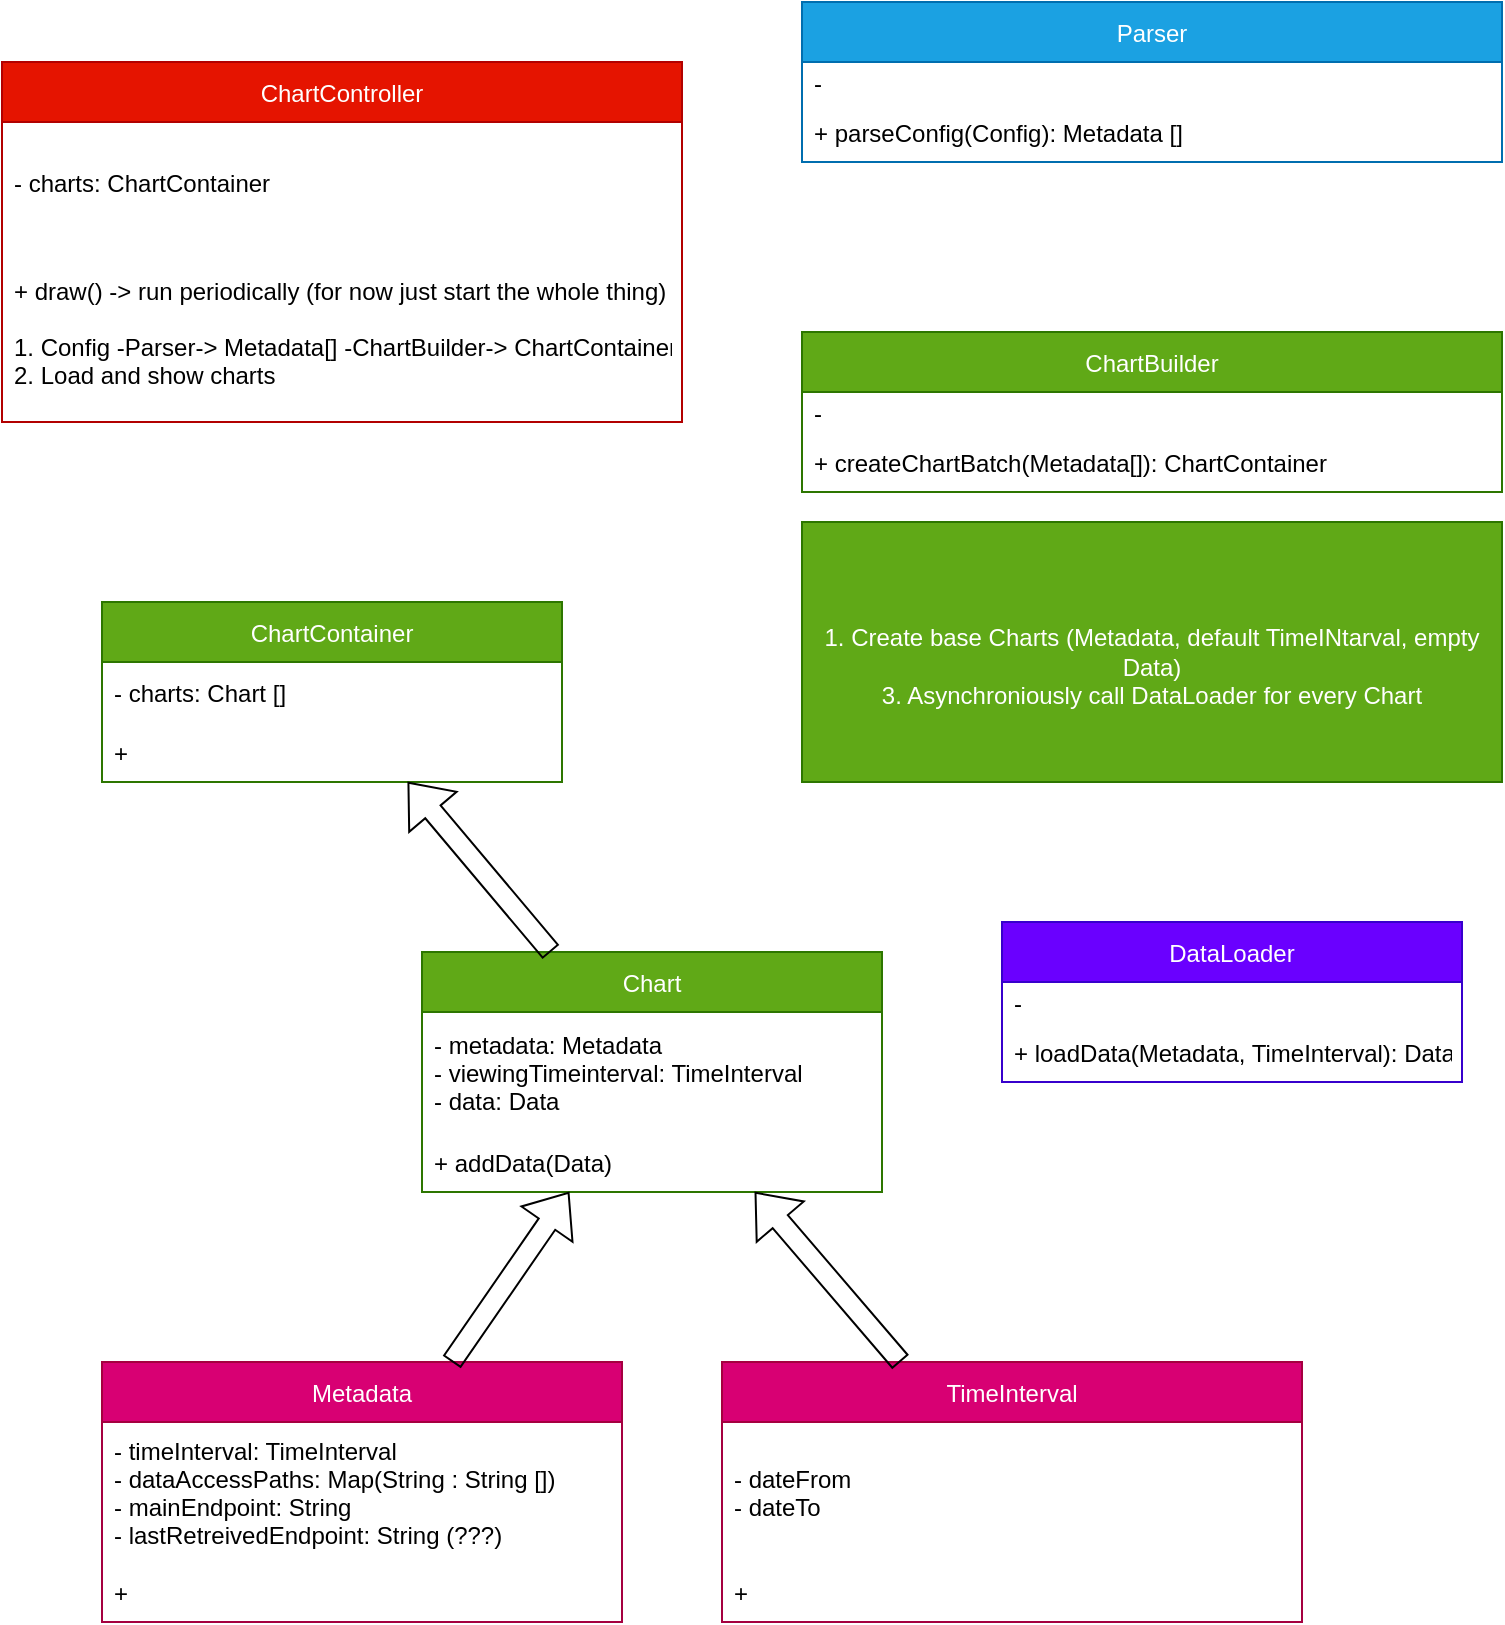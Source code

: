 <mxfile version="17.4.0" type="device"><diagram id="UVMLZQw68Ni31b9QY2kD" name="Page-1"><mxGraphModel dx="1673" dy="934" grid="1" gridSize="10" guides="1" tooltips="1" connect="1" arrows="1" fold="1" page="1" pageScale="1" pageWidth="827" pageHeight="1169" math="0" shadow="0"><root><mxCell id="0"/><mxCell id="1" parent="0"/><mxCell id="53i2hkdrOgrcJ6EBAOGK-2" value="Chart" style="swimlane;fontStyle=0;childLayout=stackLayout;horizontal=1;startSize=30;horizontalStack=0;resizeParent=1;resizeParentMax=0;resizeLast=0;collapsible=1;marginBottom=0;fillColor=#60a917;fontColor=#ffffff;strokeColor=#2D7600;" vertex="1" parent="1"><mxGeometry x="250" y="585" width="230" height="120" as="geometry"/></mxCell><mxCell id="53i2hkdrOgrcJ6EBAOGK-3" value="- metadata: Metadata&#10;- viewingTimeinterval: TimeInterval&#10;- data: Data" style="text;strokeColor=none;fillColor=none;align=left;verticalAlign=middle;spacingLeft=4;spacingRight=4;overflow=hidden;points=[[0,0.5],[1,0.5]];portConstraint=eastwest;rotatable=0;" vertex="1" parent="53i2hkdrOgrcJ6EBAOGK-2"><mxGeometry y="30" width="230" height="60" as="geometry"/></mxCell><mxCell id="53i2hkdrOgrcJ6EBAOGK-5" value="+ addData(Data)" style="text;strokeColor=none;fillColor=none;align=left;verticalAlign=middle;spacingLeft=4;spacingRight=4;overflow=hidden;points=[[0,0.5],[1,0.5]];portConstraint=eastwest;rotatable=0;" vertex="1" parent="53i2hkdrOgrcJ6EBAOGK-2"><mxGeometry y="90" width="230" height="30" as="geometry"/></mxCell><mxCell id="53i2hkdrOgrcJ6EBAOGK-6" value="TimeInterval" style="swimlane;fontStyle=0;childLayout=stackLayout;horizontal=1;startSize=30;horizontalStack=0;resizeParent=1;resizeParentMax=0;resizeLast=0;collapsible=1;marginBottom=0;fillColor=#d80073;fontColor=#ffffff;strokeColor=#A50040;" vertex="1" parent="1"><mxGeometry x="400" y="790" width="290" height="130" as="geometry"/></mxCell><mxCell id="53i2hkdrOgrcJ6EBAOGK-7" value="- dateFrom&#10;- dateTo" style="text;strokeColor=none;fillColor=none;align=left;verticalAlign=middle;spacingLeft=4;spacingRight=4;overflow=hidden;points=[[0,0.5],[1,0.5]];portConstraint=eastwest;rotatable=0;" vertex="1" parent="53i2hkdrOgrcJ6EBAOGK-6"><mxGeometry y="30" width="290" height="70" as="geometry"/></mxCell><mxCell id="53i2hkdrOgrcJ6EBAOGK-8" value="+" style="text;strokeColor=none;fillColor=none;align=left;verticalAlign=middle;spacingLeft=4;spacingRight=4;overflow=hidden;points=[[0,0.5],[1,0.5]];portConstraint=eastwest;rotatable=0;" vertex="1" parent="53i2hkdrOgrcJ6EBAOGK-6"><mxGeometry y="100" width="290" height="30" as="geometry"/></mxCell><mxCell id="53i2hkdrOgrcJ6EBAOGK-19" value="Metadata" style="swimlane;fontStyle=0;childLayout=stackLayout;horizontal=1;startSize=30;horizontalStack=0;resizeParent=1;resizeParentMax=0;resizeLast=0;collapsible=1;marginBottom=0;fillColor=#d80073;fontColor=#ffffff;strokeColor=#A50040;" vertex="1" parent="1"><mxGeometry x="90" y="790" width="260" height="130" as="geometry"/></mxCell><mxCell id="53i2hkdrOgrcJ6EBAOGK-20" value="- timeInterval: TimeInterval&#10;- dataAccessPaths: Map(String : String [])&#10;- mainEndpoint: String&#10;- lastRetreivedEndpoint: String (???)" style="text;strokeColor=none;fillColor=none;align=left;verticalAlign=middle;spacingLeft=4;spacingRight=4;overflow=hidden;points=[[0,0.5],[1,0.5]];portConstraint=eastwest;rotatable=0;" vertex="1" parent="53i2hkdrOgrcJ6EBAOGK-19"><mxGeometry y="30" width="260" height="70" as="geometry"/></mxCell><mxCell id="53i2hkdrOgrcJ6EBAOGK-21" value="+" style="text;strokeColor=none;fillColor=none;align=left;verticalAlign=middle;spacingLeft=4;spacingRight=4;overflow=hidden;points=[[0,0.5],[1,0.5]];portConstraint=eastwest;rotatable=0;" vertex="1" parent="53i2hkdrOgrcJ6EBAOGK-19"><mxGeometry y="100" width="260" height="30" as="geometry"/></mxCell><mxCell id="53i2hkdrOgrcJ6EBAOGK-22" value="ChartContainer" style="swimlane;fontStyle=0;childLayout=stackLayout;horizontal=1;startSize=30;horizontalStack=0;resizeParent=1;resizeParentMax=0;resizeLast=0;collapsible=1;marginBottom=0;fillColor=#60a917;fontColor=#ffffff;strokeColor=#2D7600;" vertex="1" parent="1"><mxGeometry x="90" y="410" width="230" height="90" as="geometry"/></mxCell><mxCell id="53i2hkdrOgrcJ6EBAOGK-23" value="- charts: Chart []" style="text;strokeColor=none;fillColor=none;align=left;verticalAlign=middle;spacingLeft=4;spacingRight=4;overflow=hidden;points=[[0,0.5],[1,0.5]];portConstraint=eastwest;rotatable=0;" vertex="1" parent="53i2hkdrOgrcJ6EBAOGK-22"><mxGeometry y="30" width="230" height="30" as="geometry"/></mxCell><mxCell id="53i2hkdrOgrcJ6EBAOGK-24" value="+" style="text;strokeColor=none;fillColor=none;align=left;verticalAlign=middle;spacingLeft=4;spacingRight=4;overflow=hidden;points=[[0,0.5],[1,0.5]];portConstraint=eastwest;rotatable=0;" vertex="1" parent="53i2hkdrOgrcJ6EBAOGK-22"><mxGeometry y="60" width="230" height="30" as="geometry"/></mxCell><mxCell id="53i2hkdrOgrcJ6EBAOGK-25" value="DataLoader" style="swimlane;fontStyle=0;childLayout=stackLayout;horizontal=1;startSize=30;horizontalStack=0;resizeParent=1;resizeParentMax=0;resizeLast=0;collapsible=1;marginBottom=0;fillColor=#6a00ff;fontColor=#ffffff;strokeColor=#3700CC;" vertex="1" parent="1"><mxGeometry x="540" y="570" width="230" height="80" as="geometry"/></mxCell><mxCell id="53i2hkdrOgrcJ6EBAOGK-26" value="-" style="text;strokeColor=none;fillColor=none;align=left;verticalAlign=middle;spacingLeft=4;spacingRight=4;overflow=hidden;points=[[0,0.5],[1,0.5]];portConstraint=eastwest;rotatable=0;" vertex="1" parent="53i2hkdrOgrcJ6EBAOGK-25"><mxGeometry y="30" width="230" height="20" as="geometry"/></mxCell><mxCell id="53i2hkdrOgrcJ6EBAOGK-27" value="+ loadData(Metadata, TimeInterval): Data" style="text;strokeColor=none;fillColor=none;align=left;verticalAlign=middle;spacingLeft=4;spacingRight=4;overflow=hidden;points=[[0,0.5],[1,0.5]];portConstraint=eastwest;rotatable=0;" vertex="1" parent="53i2hkdrOgrcJ6EBAOGK-25"><mxGeometry y="50" width="230" height="30" as="geometry"/></mxCell><mxCell id="53i2hkdrOgrcJ6EBAOGK-28" value="&lt;br&gt;1. Create base Charts (Metadata, default TimeINtarval, empty Data)&lt;br&gt;3. Asynchroniously call DataLoader for every Chart" style="rounded=0;whiteSpace=wrap;html=1;fillColor=#60a917;fontColor=#ffffff;strokeColor=#2D7600;" vertex="1" parent="1"><mxGeometry x="440" y="370" width="350" height="130" as="geometry"/></mxCell><mxCell id="53i2hkdrOgrcJ6EBAOGK-29" value="ChartBuilder" style="swimlane;fontStyle=0;childLayout=stackLayout;horizontal=1;startSize=30;horizontalStack=0;resizeParent=1;resizeParentMax=0;resizeLast=0;collapsible=1;marginBottom=0;fillColor=#60a917;fontColor=#ffffff;strokeColor=#2D7600;" vertex="1" parent="1"><mxGeometry x="440" y="275" width="350" height="80" as="geometry"/></mxCell><mxCell id="53i2hkdrOgrcJ6EBAOGK-30" value="- " style="text;strokeColor=none;fillColor=none;align=left;verticalAlign=middle;spacingLeft=4;spacingRight=4;overflow=hidden;points=[[0,0.5],[1,0.5]];portConstraint=eastwest;rotatable=0;" vertex="1" parent="53i2hkdrOgrcJ6EBAOGK-29"><mxGeometry y="30" width="350" height="20" as="geometry"/></mxCell><mxCell id="53i2hkdrOgrcJ6EBAOGK-31" value="+ createChartBatch(Metadata[]): ChartContainer" style="text;strokeColor=none;fillColor=none;align=left;verticalAlign=middle;spacingLeft=4;spacingRight=4;overflow=hidden;points=[[0,0.5],[1,0.5]];portConstraint=eastwest;rotatable=0;" vertex="1" parent="53i2hkdrOgrcJ6EBAOGK-29"><mxGeometry y="50" width="350" height="30" as="geometry"/></mxCell><mxCell id="53i2hkdrOgrcJ6EBAOGK-32" value="ChartController" style="swimlane;fontStyle=0;childLayout=stackLayout;horizontal=1;startSize=30;horizontalStack=0;resizeParent=1;resizeParentMax=0;resizeLast=0;collapsible=1;marginBottom=0;fillColor=#e51400;strokeColor=#B20000;fontColor=#ffffff;" vertex="1" parent="1"><mxGeometry x="40" y="140" width="340" height="180" as="geometry"/></mxCell><mxCell id="53i2hkdrOgrcJ6EBAOGK-33" value="- charts: ChartContainer" style="text;strokeColor=none;fillColor=none;align=left;verticalAlign=middle;spacingLeft=4;spacingRight=4;overflow=hidden;points=[[0,0.5],[1,0.5]];portConstraint=eastwest;rotatable=0;" vertex="1" parent="53i2hkdrOgrcJ6EBAOGK-32"><mxGeometry y="30" width="340" height="60" as="geometry"/></mxCell><mxCell id="53i2hkdrOgrcJ6EBAOGK-34" value="+ draw() -&gt; run periodically (for now just start the whole thing)&#10;&#10;1. Config -Parser-&gt; Metadata[] -ChartBuilder-&gt; ChartContainer &#10;2. Load and show charts" style="text;strokeColor=none;fillColor=none;align=left;verticalAlign=middle;spacingLeft=4;spacingRight=4;overflow=hidden;points=[[0,0.5],[1,0.5]];portConstraint=eastwest;rotatable=0;" vertex="1" parent="53i2hkdrOgrcJ6EBAOGK-32"><mxGeometry y="90" width="340" height="90" as="geometry"/></mxCell><mxCell id="53i2hkdrOgrcJ6EBAOGK-35" value="" style="shape=flexArrow;endArrow=classic;html=1;rounded=0;" edge="1" parent="1" source="53i2hkdrOgrcJ6EBAOGK-19" target="53i2hkdrOgrcJ6EBAOGK-2"><mxGeometry width="50" height="50" relative="1" as="geometry"><mxPoint x="220" y="860" as="sourcePoint"/><mxPoint x="270" y="810" as="targetPoint"/></mxGeometry></mxCell><mxCell id="53i2hkdrOgrcJ6EBAOGK-36" value="" style="shape=flexArrow;endArrow=classic;html=1;rounded=0;" edge="1" parent="1" source="53i2hkdrOgrcJ6EBAOGK-6" target="53i2hkdrOgrcJ6EBAOGK-2"><mxGeometry width="50" height="50" relative="1" as="geometry"><mxPoint x="220" y="860" as="sourcePoint"/><mxPoint x="270" y="810" as="targetPoint"/></mxGeometry></mxCell><mxCell id="53i2hkdrOgrcJ6EBAOGK-37" value="" style="shape=flexArrow;endArrow=classic;html=1;rounded=0;" edge="1" parent="1" source="53i2hkdrOgrcJ6EBAOGK-2" target="53i2hkdrOgrcJ6EBAOGK-22"><mxGeometry width="50" height="50" relative="1" as="geometry"><mxPoint x="220" y="660" as="sourcePoint"/><mxPoint x="270" y="610" as="targetPoint"/></mxGeometry></mxCell><mxCell id="53i2hkdrOgrcJ6EBAOGK-38" value="Parser" style="swimlane;fontStyle=0;childLayout=stackLayout;horizontal=1;startSize=30;horizontalStack=0;resizeParent=1;resizeParentMax=0;resizeLast=0;collapsible=1;marginBottom=0;fillColor=#1ba1e2;fontColor=#ffffff;strokeColor=#006EAF;" vertex="1" parent="1"><mxGeometry x="440" y="110" width="350" height="80" as="geometry"/></mxCell><mxCell id="53i2hkdrOgrcJ6EBAOGK-39" value="- " style="text;strokeColor=none;fillColor=none;align=left;verticalAlign=middle;spacingLeft=4;spacingRight=4;overflow=hidden;points=[[0,0.5],[1,0.5]];portConstraint=eastwest;rotatable=0;" vertex="1" parent="53i2hkdrOgrcJ6EBAOGK-38"><mxGeometry y="30" width="350" height="20" as="geometry"/></mxCell><mxCell id="53i2hkdrOgrcJ6EBAOGK-40" value="+ parseConfig(Config): Metadata []" style="text;strokeColor=none;fillColor=none;align=left;verticalAlign=middle;spacingLeft=4;spacingRight=4;overflow=hidden;points=[[0,0.5],[1,0.5]];portConstraint=eastwest;rotatable=0;" vertex="1" parent="53i2hkdrOgrcJ6EBAOGK-38"><mxGeometry y="50" width="350" height="30" as="geometry"/></mxCell></root></mxGraphModel></diagram></mxfile>